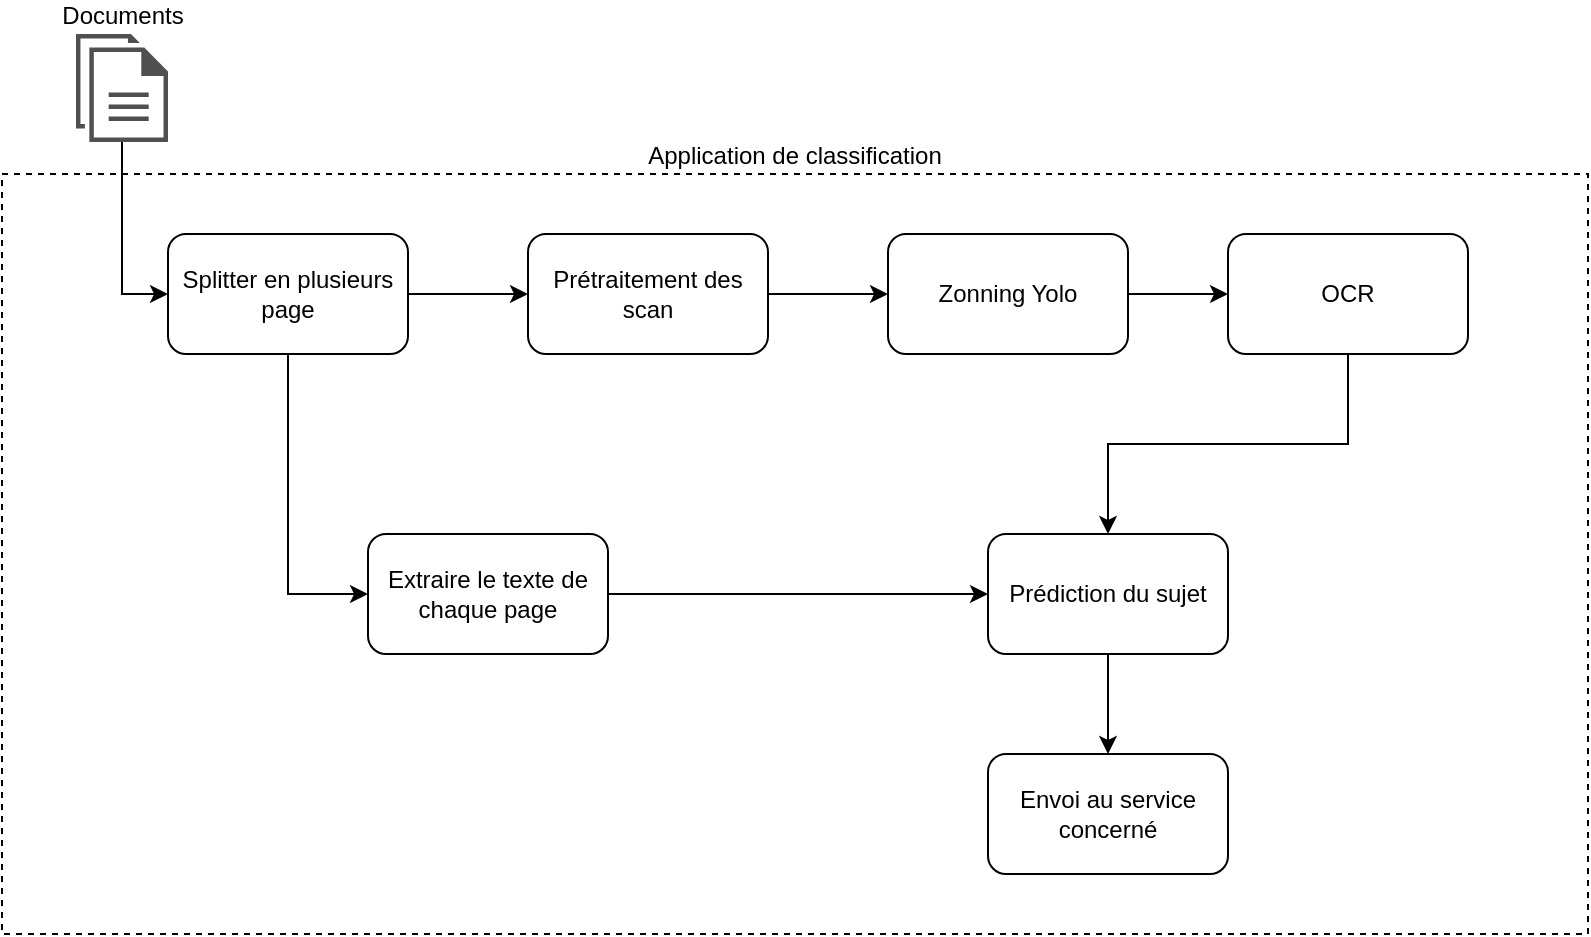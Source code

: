 <mxfile version="20.5.2" type="github">
  <diagram id="tXUHp35mTHhlbV8xP6Yt" name="Page-1">
    <mxGraphModel dx="1422" dy="762" grid="1" gridSize="10" guides="1" tooltips="1" connect="1" arrows="1" fold="1" page="1" pageScale="1" pageWidth="827" pageHeight="1169" math="0" shadow="0">
      <root>
        <mxCell id="0" />
        <mxCell id="1" parent="0" />
        <mxCell id="jAtWPYXS9YsQFNCpO2Ou-4" style="edgeStyle=orthogonalEdgeStyle;rounded=0;orthogonalLoop=1;jettySize=auto;html=1;entryX=0;entryY=0.5;entryDx=0;entryDy=0;" edge="1" parent="1" source="jAtWPYXS9YsQFNCpO2Ou-2" target="jAtWPYXS9YsQFNCpO2Ou-3">
          <mxGeometry relative="1" as="geometry">
            <mxPoint x="160" y="370" as="targetPoint" />
          </mxGeometry>
        </mxCell>
        <mxCell id="jAtWPYXS9YsQFNCpO2Ou-10" style="edgeStyle=orthogonalEdgeStyle;rounded=0;orthogonalLoop=1;jettySize=auto;html=1;exitX=1;exitY=0.5;exitDx=0;exitDy=0;" edge="1" parent="1" source="jAtWPYXS9YsQFNCpO2Ou-2" target="jAtWPYXS9YsQFNCpO2Ou-5">
          <mxGeometry relative="1" as="geometry" />
        </mxCell>
        <mxCell id="jAtWPYXS9YsQFNCpO2Ou-16" style="edgeStyle=orthogonalEdgeStyle;rounded=0;orthogonalLoop=1;jettySize=auto;html=1;entryX=0;entryY=0.5;entryDx=0;entryDy=0;" edge="1" parent="1" source="jAtWPYXS9YsQFNCpO2Ou-3" target="jAtWPYXS9YsQFNCpO2Ou-14">
          <mxGeometry relative="1" as="geometry" />
        </mxCell>
        <mxCell id="jAtWPYXS9YsQFNCpO2Ou-2" value="Splitter en plusieurs page" style="rounded=1;whiteSpace=wrap;html=1;" vertex="1" parent="1">
          <mxGeometry x="100" y="180" width="120" height="60" as="geometry" />
        </mxCell>
        <mxCell id="jAtWPYXS9YsQFNCpO2Ou-3" value="Extraire le texte de chaque page" style="rounded=1;whiteSpace=wrap;html=1;" vertex="1" parent="1">
          <mxGeometry x="200" y="330" width="120" height="60" as="geometry" />
        </mxCell>
        <mxCell id="jAtWPYXS9YsQFNCpO2Ou-11" style="edgeStyle=orthogonalEdgeStyle;rounded=0;orthogonalLoop=1;jettySize=auto;html=1;" edge="1" parent="1" source="jAtWPYXS9YsQFNCpO2Ou-5" target="jAtWPYXS9YsQFNCpO2Ou-7">
          <mxGeometry relative="1" as="geometry" />
        </mxCell>
        <mxCell id="jAtWPYXS9YsQFNCpO2Ou-5" value="Prétraitement des scan" style="rounded=1;whiteSpace=wrap;html=1;" vertex="1" parent="1">
          <mxGeometry x="280" y="180" width="120" height="60" as="geometry" />
        </mxCell>
        <mxCell id="jAtWPYXS9YsQFNCpO2Ou-13" style="edgeStyle=orthogonalEdgeStyle;rounded=0;orthogonalLoop=1;jettySize=auto;html=1;exitX=1;exitY=0.5;exitDx=0;exitDy=0;" edge="1" parent="1" source="jAtWPYXS9YsQFNCpO2Ou-7" target="jAtWPYXS9YsQFNCpO2Ou-12">
          <mxGeometry relative="1" as="geometry" />
        </mxCell>
        <mxCell id="jAtWPYXS9YsQFNCpO2Ou-7" value="Zonning Yolo" style="rounded=1;whiteSpace=wrap;html=1;" vertex="1" parent="1">
          <mxGeometry x="460" y="180" width="120" height="60" as="geometry" />
        </mxCell>
        <mxCell id="jAtWPYXS9YsQFNCpO2Ou-9" style="edgeStyle=orthogonalEdgeStyle;rounded=0;orthogonalLoop=1;jettySize=auto;html=1;entryX=0;entryY=0.5;entryDx=0;entryDy=0;" edge="1" parent="1" source="jAtWPYXS9YsQFNCpO2Ou-8" target="jAtWPYXS9YsQFNCpO2Ou-2">
          <mxGeometry relative="1" as="geometry" />
        </mxCell>
        <mxCell id="jAtWPYXS9YsQFNCpO2Ou-8" value="Documents" style="sketch=0;pointerEvents=1;shadow=0;dashed=0;html=1;strokeColor=none;fillColor=#505050;labelPosition=center;verticalLabelPosition=top;verticalAlign=bottom;outlineConnect=0;align=center;shape=mxgraph.office.concepts.documents;horizontal=1;" vertex="1" parent="1">
          <mxGeometry x="54" y="80" width="46" height="54" as="geometry" />
        </mxCell>
        <mxCell id="jAtWPYXS9YsQFNCpO2Ou-17" style="edgeStyle=orthogonalEdgeStyle;rounded=0;orthogonalLoop=1;jettySize=auto;html=1;entryX=0.5;entryY=0;entryDx=0;entryDy=0;" edge="1" parent="1" source="jAtWPYXS9YsQFNCpO2Ou-12" target="jAtWPYXS9YsQFNCpO2Ou-14">
          <mxGeometry relative="1" as="geometry" />
        </mxCell>
        <mxCell id="jAtWPYXS9YsQFNCpO2Ou-12" value="OCR" style="rounded=1;whiteSpace=wrap;html=1;" vertex="1" parent="1">
          <mxGeometry x="630" y="180" width="120" height="60" as="geometry" />
        </mxCell>
        <mxCell id="jAtWPYXS9YsQFNCpO2Ou-20" value="Application de classification" style="rounded=0;whiteSpace=wrap;html=1;fillColor=none;dashed=1;labelPosition=center;verticalLabelPosition=top;align=center;verticalAlign=bottom;" vertex="1" parent="1">
          <mxGeometry x="17" y="150" width="793" height="380" as="geometry" />
        </mxCell>
        <mxCell id="jAtWPYXS9YsQFNCpO2Ou-19" style="edgeStyle=orthogonalEdgeStyle;rounded=0;orthogonalLoop=1;jettySize=auto;html=1;" edge="1" parent="1" source="jAtWPYXS9YsQFNCpO2Ou-14" target="jAtWPYXS9YsQFNCpO2Ou-18">
          <mxGeometry relative="1" as="geometry" />
        </mxCell>
        <mxCell id="jAtWPYXS9YsQFNCpO2Ou-14" value="Prédiction du sujet" style="rounded=1;whiteSpace=wrap;html=1;" vertex="1" parent="1">
          <mxGeometry x="510" y="330" width="120" height="60" as="geometry" />
        </mxCell>
        <mxCell id="jAtWPYXS9YsQFNCpO2Ou-18" value="Envoi au service concerné" style="rounded=1;whiteSpace=wrap;html=1;" vertex="1" parent="1">
          <mxGeometry x="510" y="440" width="120" height="60" as="geometry" />
        </mxCell>
      </root>
    </mxGraphModel>
  </diagram>
</mxfile>
